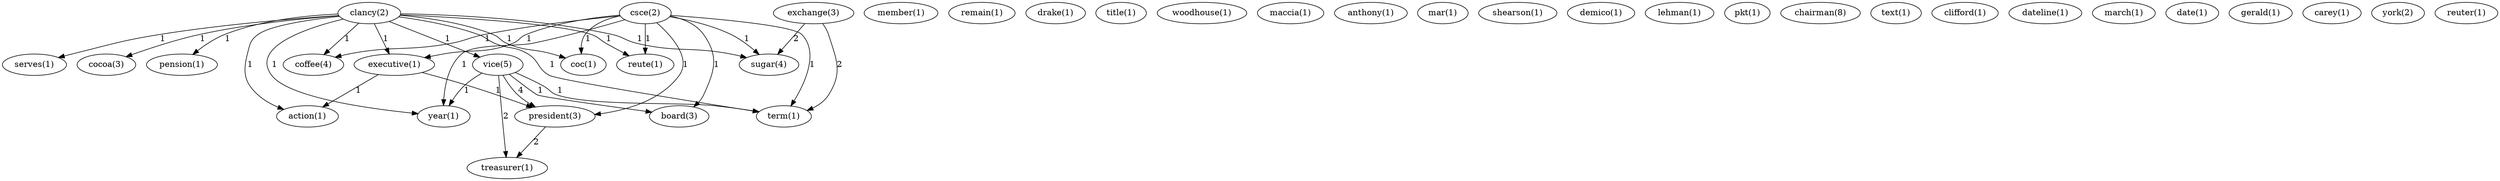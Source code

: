 digraph G {
  clancy [ label="clancy(2)" ];
  vice [ label="vice(5)" ];
  serves [ label="serves(1)" ];
  cocoa [ label="cocoa(3)" ];
  pension [ label="pension(1)" ];
  executive [ label="executive(1)" ];
  coffee [ label="coffee(4)" ];
  coc [ label="coc(1)" ];
  year [ label="year(1)" ];
  reute [ label="reute(1)" ];
  action [ label="action(1)" ];
  sugar [ label="sugar(4)" ];
  term [ label="term(1)" ];
  president [ label="president(3)" ];
  treasurer [ label="treasurer(1)" ];
  board [ label="board(3)" ];
  member [ label="member(1)" ];
  remain [ label="remain(1)" ];
  drake [ label="drake(1)" ];
  title [ label="title(1)" ];
  csce [ label="csce(2)" ];
  woodhouse [ label="woodhouse(1)" ];
  maccia [ label="maccia(1)" ];
  exchange [ label="exchange(3)" ];
  anthony [ label="anthony(1)" ];
  mar [ label="mar(1)" ];
  shearson [ label="shearson(1)" ];
  demico [ label="demico(1)" ];
  lehman [ label="lehman(1)" ];
  pkt [ label="pkt(1)" ];
  chairman [ label="chairman(8)" ];
  text [ label="text(1)" ];
  clifford [ label="clifford(1)" ];
  dateline [ label="dateline(1)" ];
  march [ label="march(1)" ];
  date [ label="date(1)" ];
  gerald [ label="gerald(1)" ];
  carey [ label="carey(1)" ];
  york [ label="york(2)" ];
  reuter [ label="reuter(1)" ];
  clancy -> vice [ label="1" ];
  clancy -> serves [ label="1" ];
  clancy -> cocoa [ label="1" ];
  clancy -> pension [ label="1" ];
  clancy -> executive [ label="1" ];
  clancy -> coffee [ label="1" ];
  clancy -> coc [ label="1" ];
  clancy -> year [ label="1" ];
  clancy -> reute [ label="1" ];
  clancy -> action [ label="1" ];
  clancy -> sugar [ label="1" ];
  clancy -> term [ label="1" ];
  vice -> president [ label="4" ];
  vice -> year [ label="1" ];
  vice -> treasurer [ label="2" ];
  vice -> board [ label="1" ];
  vice -> term [ label="1" ];
  csce -> executive [ label="1" ];
  csce -> president [ label="1" ];
  csce -> coffee [ label="1" ];
  csce -> coc [ label="1" ];
  csce -> year [ label="1" ];
  csce -> reute [ label="1" ];
  csce -> board [ label="1" ];
  csce -> sugar [ label="1" ];
  csce -> term [ label="1" ];
  executive -> president [ label="1" ];
  executive -> action [ label="1" ];
  president -> treasurer [ label="2" ];
  exchange -> sugar [ label="2" ];
  exchange -> term [ label="2" ];
}
